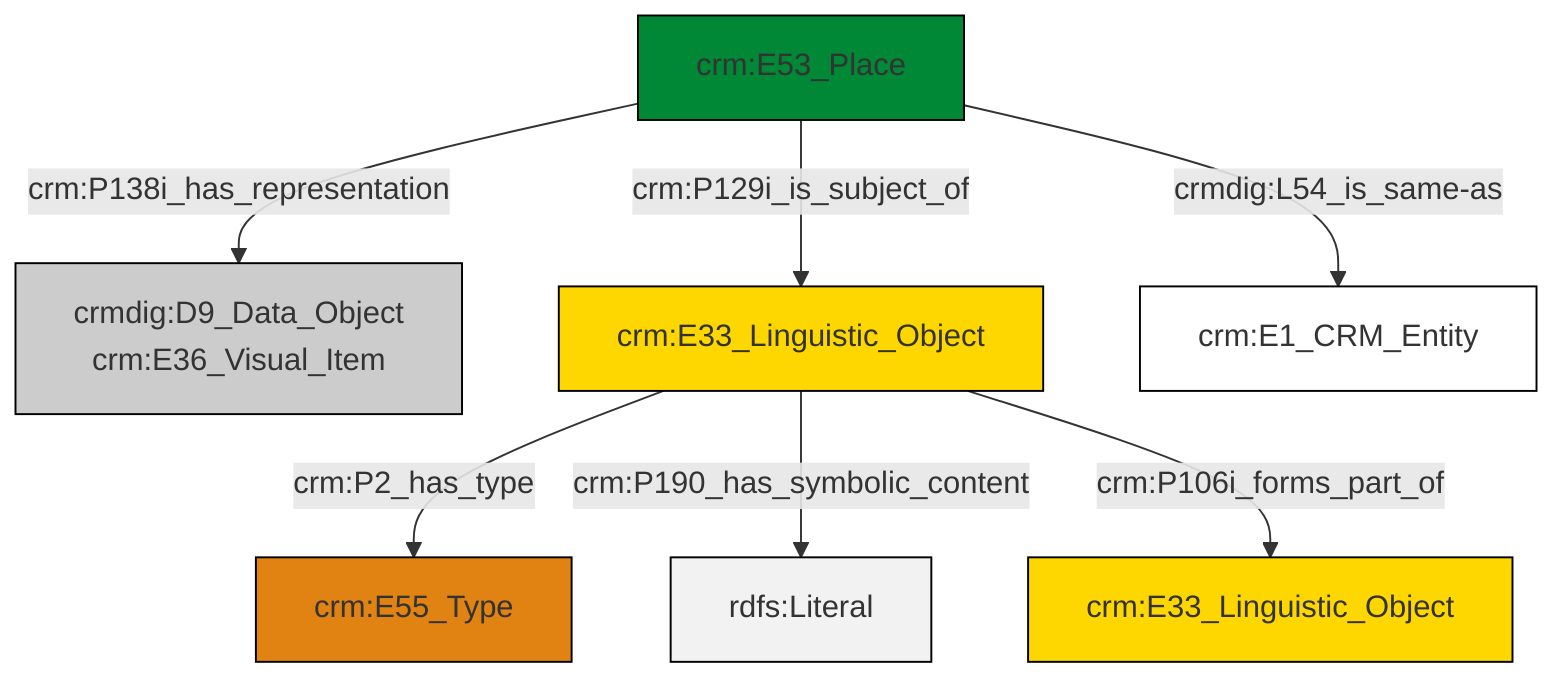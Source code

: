 graph TD
classDef Literal fill:#f2f2f2,stroke:#000000;
classDef CRM_Entity fill:#FFFFFF,stroke:#000000;
classDef Temporal_Entity fill:#00C9E6, stroke:#000000;
classDef Type fill:#E18312, stroke:#000000;
classDef Time-Span fill:#2C9C91, stroke:#000000;
classDef Appellation fill:#FFEB7F, stroke:#000000;
classDef Place fill:#008836, stroke:#000000;
classDef Persistent_Item fill:#B266B2, stroke:#000000;
classDef Conceptual_Object fill:#FFD700, stroke:#000000;
classDef Physical_Thing fill:#D2B48C, stroke:#000000;
classDef Actor fill:#f58aad, stroke:#000000;
classDef PC_Classes fill:#4ce600, stroke:#000000;
classDef Multi fill:#cccccc,stroke:#000000;

6["crm:E33_Linguistic_Object"]:::Conceptual_Object -->|crm:P2_has_type| 4["crm:E55_Type"]:::Type
6["crm:E33_Linguistic_Object"]:::Conceptual_Object -->|crm:P190_has_symbolic_content| 9[rdfs:Literal]:::Literal
6["crm:E33_Linguistic_Object"]:::Conceptual_Object -->|crm:P106i_forms_part_of| 0["crm:E33_Linguistic_Object"]:::Conceptual_Object
12["crm:E53_Place"]:::Place -->|crm:P138i_has_representation| 2["crmdig:D9_Data_Object<br>crm:E36_Visual_Item"]:::Multi
12["crm:E53_Place"]:::Place -->|crmdig:L54_is_same-as| 10["crm:E1_CRM_Entity"]:::CRM_Entity
12["crm:E53_Place"]:::Place -->|crm:P129i_is_subject_of| 6["crm:E33_Linguistic_Object"]:::Conceptual_Object